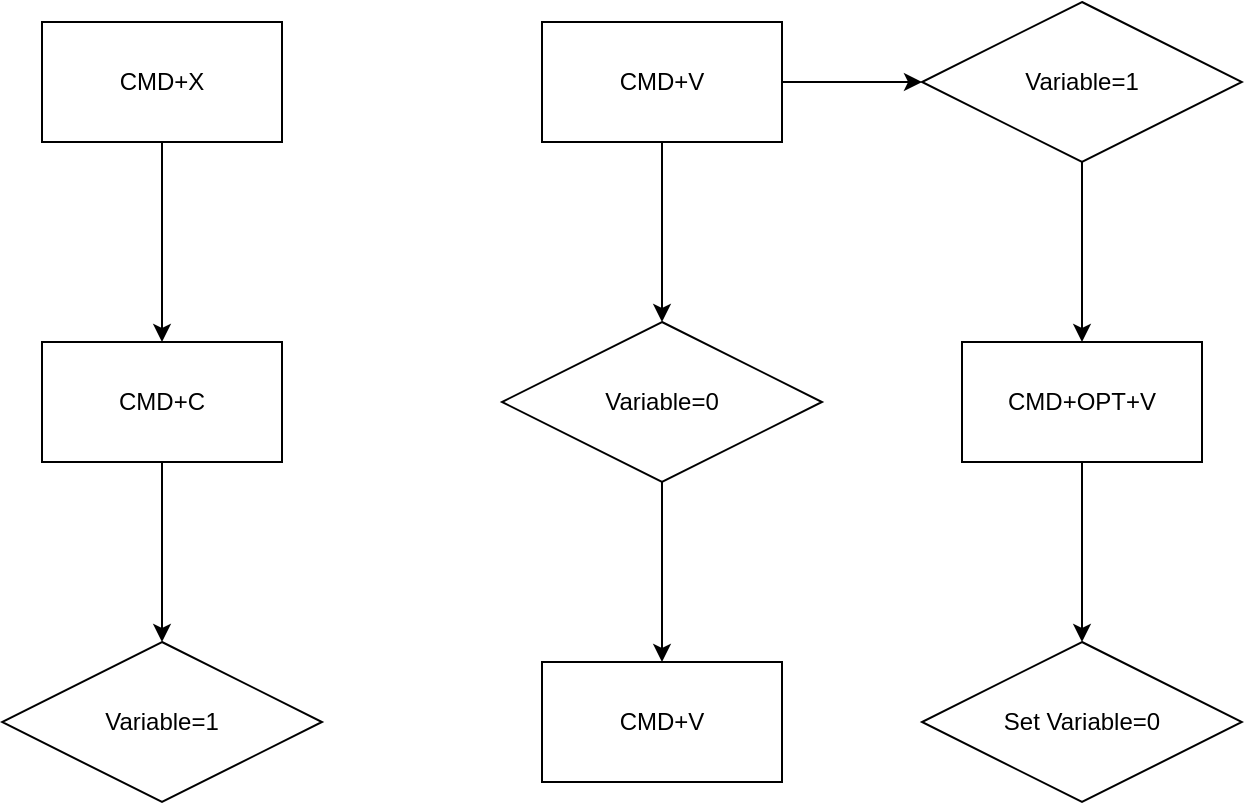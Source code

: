 <mxfile>
    <diagram id="_-Fyrfy8YmiC-FkTJsP9" name="第 1 页">
        <mxGraphModel dx="898" dy="620" grid="1" gridSize="10" guides="1" tooltips="1" connect="1" arrows="1" fold="1" page="1" pageScale="1" pageWidth="827" pageHeight="1169" math="0" shadow="0">
            <root>
                <mxCell id="0"/>
                <mxCell id="1" parent="0"/>
                <mxCell id="28" style="edgeStyle=none;html=1;entryX=0.5;entryY=0;entryDx=0;entryDy=0;" edge="1" parent="1" source="2" target="27">
                    <mxGeometry relative="1" as="geometry"/>
                </mxCell>
                <mxCell id="2" value="CMD+X" style="whiteSpace=wrap;html=1;" parent="1" vertex="1">
                    <mxGeometry x="200" y="130" width="120" height="60" as="geometry"/>
                </mxCell>
                <mxCell id="5" value="Variable=1" style="rhombus;whiteSpace=wrap;html=1;" parent="1" vertex="1">
                    <mxGeometry x="180" y="440" width="160" height="80" as="geometry"/>
                </mxCell>
                <mxCell id="12" style="edgeStyle=none;jumpStyle=line;html=1;exitX=1;exitY=0.5;exitDx=0;exitDy=0;entryX=0;entryY=0.5;entryDx=0;entryDy=0;" parent="1" source="8" target="11" edge="1">
                    <mxGeometry relative="1" as="geometry"/>
                </mxCell>
                <mxCell id="20" style="edgeStyle=none;jumpStyle=line;html=1;entryX=0.5;entryY=0;entryDx=0;entryDy=0;" parent="1" source="8" target="19" edge="1">
                    <mxGeometry relative="1" as="geometry"/>
                </mxCell>
                <mxCell id="8" value="CMD+V" style="whiteSpace=wrap;html=1;" parent="1" vertex="1">
                    <mxGeometry x="450" y="130" width="120" height="60" as="geometry"/>
                </mxCell>
                <mxCell id="15" style="edgeStyle=none;jumpStyle=line;html=1;entryX=0.5;entryY=0;entryDx=0;entryDy=0;exitX=0.5;exitY=1;exitDx=0;exitDy=0;" parent="1" source="11" target="13" edge="1">
                    <mxGeometry relative="1" as="geometry"/>
                </mxCell>
                <mxCell id="11" value="Variable=1" style="rhombus;whiteSpace=wrap;html=1;" parent="1" vertex="1">
                    <mxGeometry x="640" y="120" width="160" height="80" as="geometry"/>
                </mxCell>
                <mxCell id="17" value="" style="edgeStyle=none;jumpStyle=line;html=1;entryX=0.5;entryY=0;entryDx=0;entryDy=0;" parent="1" source="13" target="24" edge="1">
                    <mxGeometry relative="1" as="geometry">
                        <mxPoint x="720" y="420" as="targetPoint"/>
                    </mxGeometry>
                </mxCell>
                <mxCell id="13" value="CMD+OPT+V" style="whiteSpace=wrap;html=1;" parent="1" vertex="1">
                    <mxGeometry x="660" y="290" width="120" height="60" as="geometry"/>
                </mxCell>
                <mxCell id="22" value="" style="edgeStyle=none;jumpStyle=line;html=1;" parent="1" source="19" target="21" edge="1">
                    <mxGeometry relative="1" as="geometry"/>
                </mxCell>
                <mxCell id="19" value="Variable=0" style="rhombus;whiteSpace=wrap;html=1;" parent="1" vertex="1">
                    <mxGeometry x="430" y="280" width="160" height="80" as="geometry"/>
                </mxCell>
                <mxCell id="21" value="CMD+V" style="whiteSpace=wrap;html=1;" parent="1" vertex="1">
                    <mxGeometry x="450" y="450" width="120" height="60" as="geometry"/>
                </mxCell>
                <mxCell id="24" value="Set Variable=0" style="rhombus;whiteSpace=wrap;html=1;" parent="1" vertex="1">
                    <mxGeometry x="640" y="440" width="160" height="80" as="geometry"/>
                </mxCell>
                <mxCell id="29" style="edgeStyle=none;html=1;entryX=0.5;entryY=0;entryDx=0;entryDy=0;" edge="1" parent="1" source="27" target="5">
                    <mxGeometry relative="1" as="geometry"/>
                </mxCell>
                <mxCell id="27" value="CMD+C" style="whiteSpace=wrap;html=1;" parent="1" vertex="1">
                    <mxGeometry x="200" y="290" width="120" height="60" as="geometry"/>
                </mxCell>
            </root>
        </mxGraphModel>
    </diagram>
</mxfile>